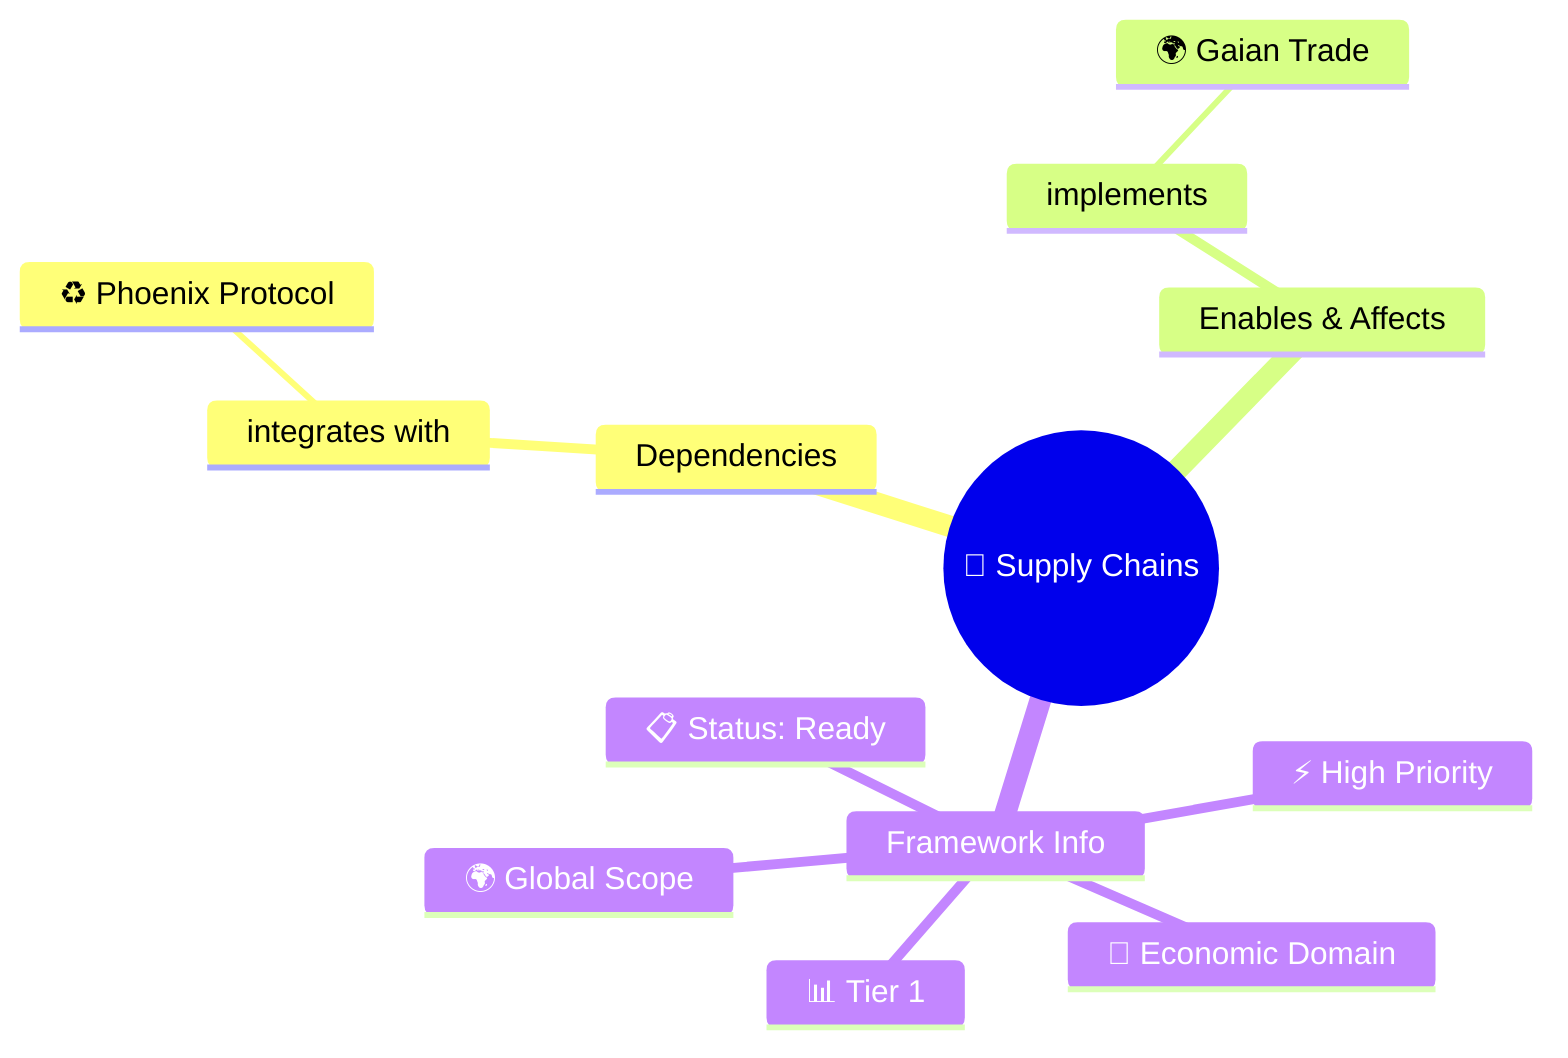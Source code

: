 mindmap
  root(("🚢 Supply Chains"))
    Dependencies
      integrates with
        ♻️ Phoenix Protocol
    Enables & Affects
      implements
        🌍 Gaian Trade
    Framework Info
      📊 Tier 1
      🎯 Economic Domain
      🌍 Global Scope
      ⚡ High Priority
      📋 Status: Ready